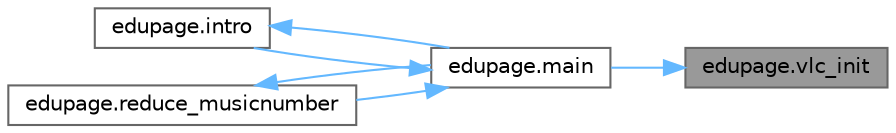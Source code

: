 digraph "edupage.vlc_init"
{
 // LATEX_PDF_SIZE
  bgcolor="transparent";
  edge [fontname=Helvetica,fontsize=10,labelfontname=Helvetica,labelfontsize=10];
  node [fontname=Helvetica,fontsize=10,shape=box,height=0.2,width=0.4];
  rankdir="RL";
  Node1 [label="edupage.vlc_init",height=0.2,width=0.4,color="gray40", fillcolor="grey60", style="filled", fontcolor="black",tooltip=" "];
  Node1 -> Node2 [dir="back",color="steelblue1",style="solid"];
  Node2 [label="edupage.main",height=0.2,width=0.4,color="grey40", fillcolor="white", style="filled",URL="$d0/d52/namespaceedupage.html#a187508ee0d9f19d584a130cc5cba0c27",tooltip=" "];
  Node2 -> Node3 [dir="back",color="steelblue1",style="solid"];
  Node3 [label="edupage.intro",height=0.2,width=0.4,color="grey40", fillcolor="white", style="filled",URL="$d0/d52/namespaceedupage.html#a316dc71e49505324d14deee19eccd566",tooltip=" "];
  Node3 -> Node2 [dir="back",color="steelblue1",style="solid"];
  Node2 -> Node4 [dir="back",color="steelblue1",style="solid"];
  Node4 [label="edupage.reduce_musicnumber",height=0.2,width=0.4,color="grey40", fillcolor="white", style="filled",URL="$d0/d52/namespaceedupage.html#a11c2d421fc103b70ae07e919a3929cd8",tooltip=" "];
  Node4 -> Node2 [dir="back",color="steelblue1",style="solid"];
}
